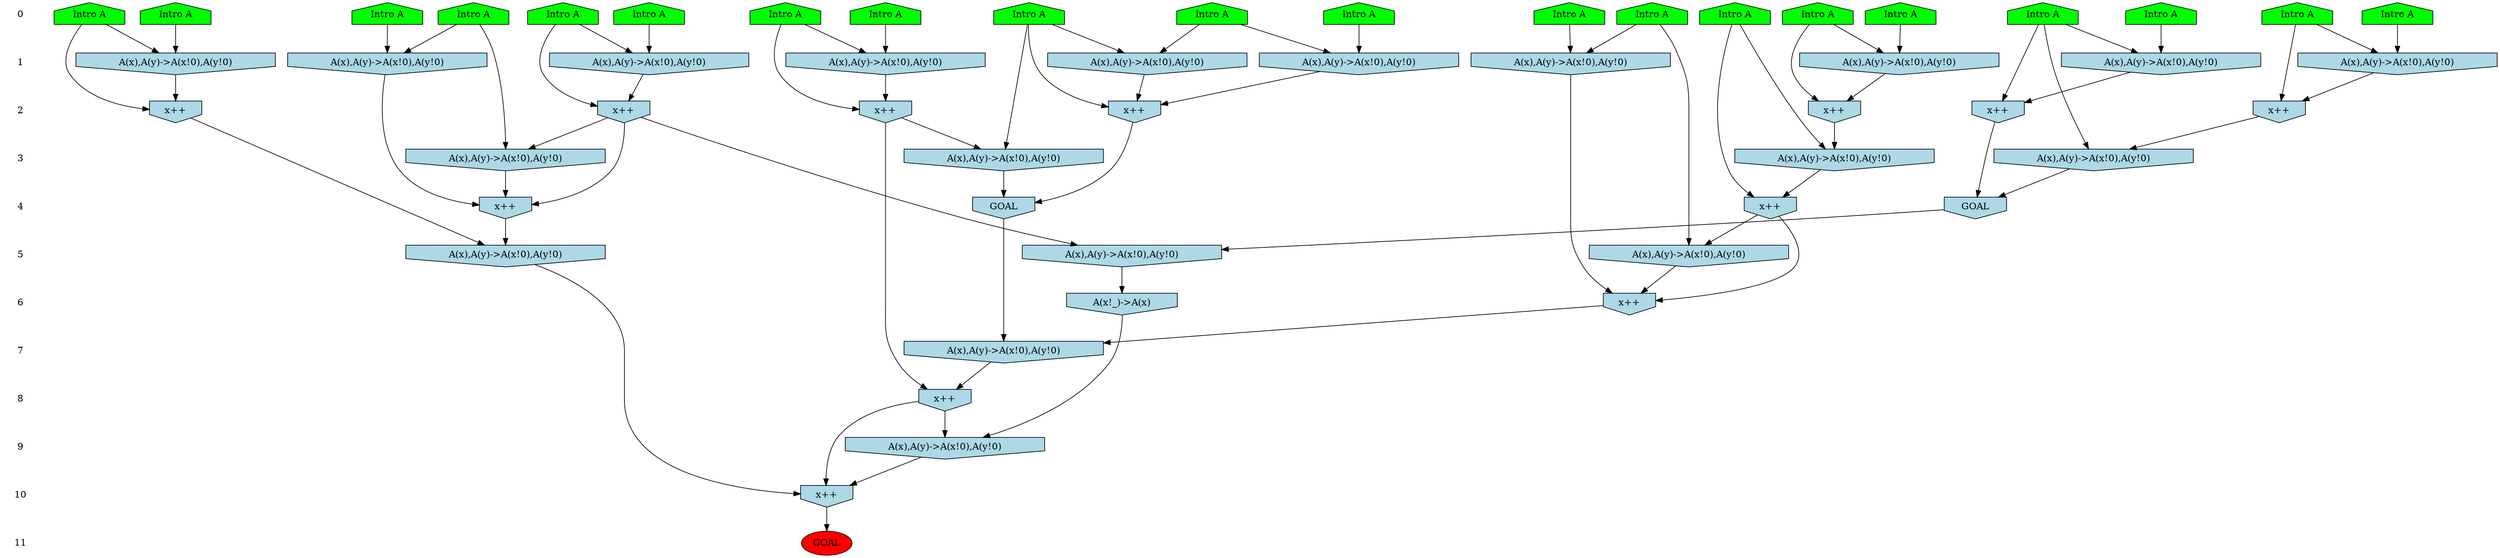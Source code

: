 /* Compression of 1 causal flows obtained in average at 1.613104E+00 t.u */
/* Compressed causal flows were: [419] */
digraph G{
 ranksep=.5 ; 
{ rank = same ; "0" [shape=plaintext] ; node_1 [label ="Intro A", shape=house, style=filled, fillcolor=green] ;
node_2 [label ="Intro A", shape=house, style=filled, fillcolor=green] ;
node_3 [label ="Intro A", shape=house, style=filled, fillcolor=green] ;
node_4 [label ="Intro A", shape=house, style=filled, fillcolor=green] ;
node_5 [label ="Intro A", shape=house, style=filled, fillcolor=green] ;
node_6 [label ="Intro A", shape=house, style=filled, fillcolor=green] ;
node_7 [label ="Intro A", shape=house, style=filled, fillcolor=green] ;
node_8 [label ="Intro A", shape=house, style=filled, fillcolor=green] ;
node_9 [label ="Intro A", shape=house, style=filled, fillcolor=green] ;
node_10 [label ="Intro A", shape=house, style=filled, fillcolor=green] ;
node_11 [label ="Intro A", shape=house, style=filled, fillcolor=green] ;
node_12 [label ="Intro A", shape=house, style=filled, fillcolor=green] ;
node_13 [label ="Intro A", shape=house, style=filled, fillcolor=green] ;
node_14 [label ="Intro A", shape=house, style=filled, fillcolor=green] ;
node_15 [label ="Intro A", shape=house, style=filled, fillcolor=green] ;
node_16 [label ="Intro A", shape=house, style=filled, fillcolor=green] ;
node_17 [label ="Intro A", shape=house, style=filled, fillcolor=green] ;
node_18 [label ="Intro A", shape=house, style=filled, fillcolor=green] ;
node_19 [label ="Intro A", shape=house, style=filled, fillcolor=green] ;
node_20 [label ="Intro A", shape=house, style=filled, fillcolor=green] ;
}
{ rank = same ; "1" [shape=plaintext] ; node_21 [label="A(x),A(y)->A(x!0),A(y!0)", shape=invhouse, style=filled, fillcolor = lightblue] ;
node_22 [label="A(x),A(y)->A(x!0),A(y!0)", shape=invhouse, style=filled, fillcolor = lightblue] ;
node_23 [label="A(x),A(y)->A(x!0),A(y!0)", shape=invhouse, style=filled, fillcolor = lightblue] ;
node_24 [label="A(x),A(y)->A(x!0),A(y!0)", shape=invhouse, style=filled, fillcolor = lightblue] ;
node_25 [label="A(x),A(y)->A(x!0),A(y!0)", shape=invhouse, style=filled, fillcolor = lightblue] ;
node_29 [label="A(x),A(y)->A(x!0),A(y!0)", shape=invhouse, style=filled, fillcolor = lightblue] ;
node_30 [label="A(x),A(y)->A(x!0),A(y!0)", shape=invhouse, style=filled, fillcolor = lightblue] ;
node_32 [label="A(x),A(y)->A(x!0),A(y!0)", shape=invhouse, style=filled, fillcolor = lightblue] ;
node_41 [label="A(x),A(y)->A(x!0),A(y!0)", shape=invhouse, style=filled, fillcolor = lightblue] ;
node_45 [label="A(x),A(y)->A(x!0),A(y!0)", shape=invhouse, style=filled, fillcolor = lightblue] ;
}
{ rank = same ; "2" [shape=plaintext] ; node_26 [label="x++", shape=invhouse, style=filled, fillcolor = lightblue] ;
node_27 [label="x++", shape=invhouse, style=filled, fillcolor = lightblue] ;
node_28 [label="x++", shape=invhouse, style=filled, fillcolor = lightblue] ;
node_31 [label="x++", shape=invhouse, style=filled, fillcolor = lightblue] ;
node_33 [label="x++", shape=invhouse, style=filled, fillcolor = lightblue] ;
node_34 [label="x++", shape=invhouse, style=filled, fillcolor = lightblue] ;
node_40 [label="x++", shape=invhouse, style=filled, fillcolor = lightblue] ;
}
{ rank = same ; "3" [shape=plaintext] ; node_35 [label="A(x),A(y)->A(x!0),A(y!0)", shape=invhouse, style=filled, fillcolor = lightblue] ;
node_36 [label="A(x),A(y)->A(x!0),A(y!0)", shape=invhouse, style=filled, fillcolor = lightblue] ;
node_38 [label="A(x),A(y)->A(x!0),A(y!0)", shape=invhouse, style=filled, fillcolor = lightblue] ;
node_42 [label="A(x),A(y)->A(x!0),A(y!0)", shape=invhouse, style=filled, fillcolor = lightblue] ;
}
{ rank = same ; "4" [shape=plaintext] ; node_37 [label="x++", shape=invhouse, style=filled, fillcolor = lightblue] ;
node_39 [label="GOAL", shape=invhouse, style=filled, fillcolor = lightblue] ;
node_44 [label="GOAL", shape=invhouse, style=filled, fillcolor = lightblue] ;
node_49 [label="x++", shape=invhouse, style=filled, fillcolor = lightblue] ;
}
{ rank = same ; "5" [shape=plaintext] ; node_43 [label="A(x),A(y)->A(x!0),A(y!0)", shape=invhouse, style=filled, fillcolor = lightblue] ;
node_46 [label="A(x),A(y)->A(x!0),A(y!0)", shape=invhouse, style=filled, fillcolor = lightblue] ;
node_51 [label="A(x),A(y)->A(x!0),A(y!0)", shape=invhouse, style=filled, fillcolor = lightblue] ;
}
{ rank = same ; "6" [shape=plaintext] ; node_47 [label="A(x!_)->A(x)", shape=invhouse, style=filled, fillcolor = lightblue] ;
node_48 [label="x++", shape=invhouse, style=filled, fillcolor = lightblue] ;
}
{ rank = same ; "7" [shape=plaintext] ; node_50 [label="A(x),A(y)->A(x!0),A(y!0)", shape=invhouse, style=filled, fillcolor = lightblue] ;
}
{ rank = same ; "8" [shape=plaintext] ; node_52 [label="x++", shape=invhouse, style=filled, fillcolor = lightblue] ;
}
{ rank = same ; "9" [shape=plaintext] ; node_53 [label="A(x),A(y)->A(x!0),A(y!0)", shape=invhouse, style=filled, fillcolor = lightblue] ;
}
{ rank = same ; "10" [shape=plaintext] ; node_54 [label="x++", shape=invhouse, style=filled, fillcolor = lightblue] ;
}
{ rank = same ; "11" [shape=plaintext] ; node_55 [label ="GOAL", style=filled, fillcolor=red] ;
}
"0" -> "1" [style="invis"]; 
"1" -> "2" [style="invis"]; 
"2" -> "3" [style="invis"]; 
"3" -> "4" [style="invis"]; 
"4" -> "5" [style="invis"]; 
"5" -> "6" [style="invis"]; 
"6" -> "7" [style="invis"]; 
"7" -> "8" [style="invis"]; 
"8" -> "9" [style="invis"]; 
"9" -> "10" [style="invis"]; 
"10" -> "11" [style="invis"]; 
node_13 -> node_21
node_14 -> node_21
node_3 -> node_22
node_8 -> node_22
node_8 -> node_23
node_17 -> node_23
node_11 -> node_24
node_15 -> node_24
node_1 -> node_25
node_20 -> node_25
node_13 -> node_26
node_21 -> node_26
node_3 -> node_27
node_22 -> node_27
node_23 -> node_27
node_15 -> node_28
node_24 -> node_28
node_2 -> node_29
node_10 -> node_29
node_6 -> node_30
node_18 -> node_30
node_2 -> node_31
node_29 -> node_31
node_4 -> node_32
node_7 -> node_32
node_7 -> node_33
node_32 -> node_33
node_1 -> node_34
node_25 -> node_34
node_3 -> node_35
node_33 -> node_35
node_16 -> node_36
node_26 -> node_36
node_16 -> node_37
node_36 -> node_37
node_15 -> node_38
node_34 -> node_38
node_27 -> node_39
node_35 -> node_39
node_18 -> node_40
node_30 -> node_40
node_9 -> node_41
node_19 -> node_41
node_5 -> node_42
node_40 -> node_42
node_9 -> node_43
node_37 -> node_43
node_28 -> node_44
node_38 -> node_44
node_5 -> node_45
node_12 -> node_45
node_40 -> node_46
node_44 -> node_46
node_46 -> node_47
node_37 -> node_48
node_41 -> node_48
node_43 -> node_48
node_40 -> node_49
node_42 -> node_49
node_45 -> node_49
node_39 -> node_50
node_48 -> node_50
node_31 -> node_51
node_49 -> node_51
node_33 -> node_52
node_50 -> node_52
node_47 -> node_53
node_52 -> node_53
node_51 -> node_54
node_52 -> node_54
node_53 -> node_54
node_54 -> node_55
}
/*
 Dot generation time: 0.000174
*/